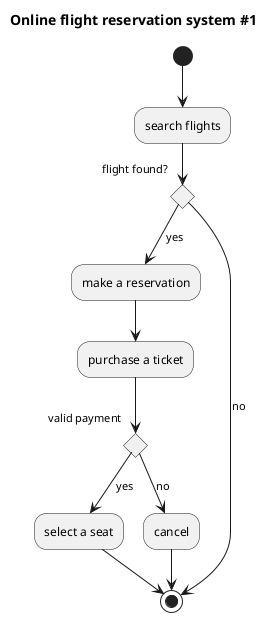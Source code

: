 @startuml

'Normal

title Online flight reservation system #1

(*) --> "search flights"

if "flight found?" then
-down-> [yes] "make a reservation"
--> "purchase a ticket"

if "valid payment" then
-down-> [yes] "select a seat"
--> (*)
else
--> [no] cancel
--> (*)
endif

else
--> [no] (*)
endif

@enduml